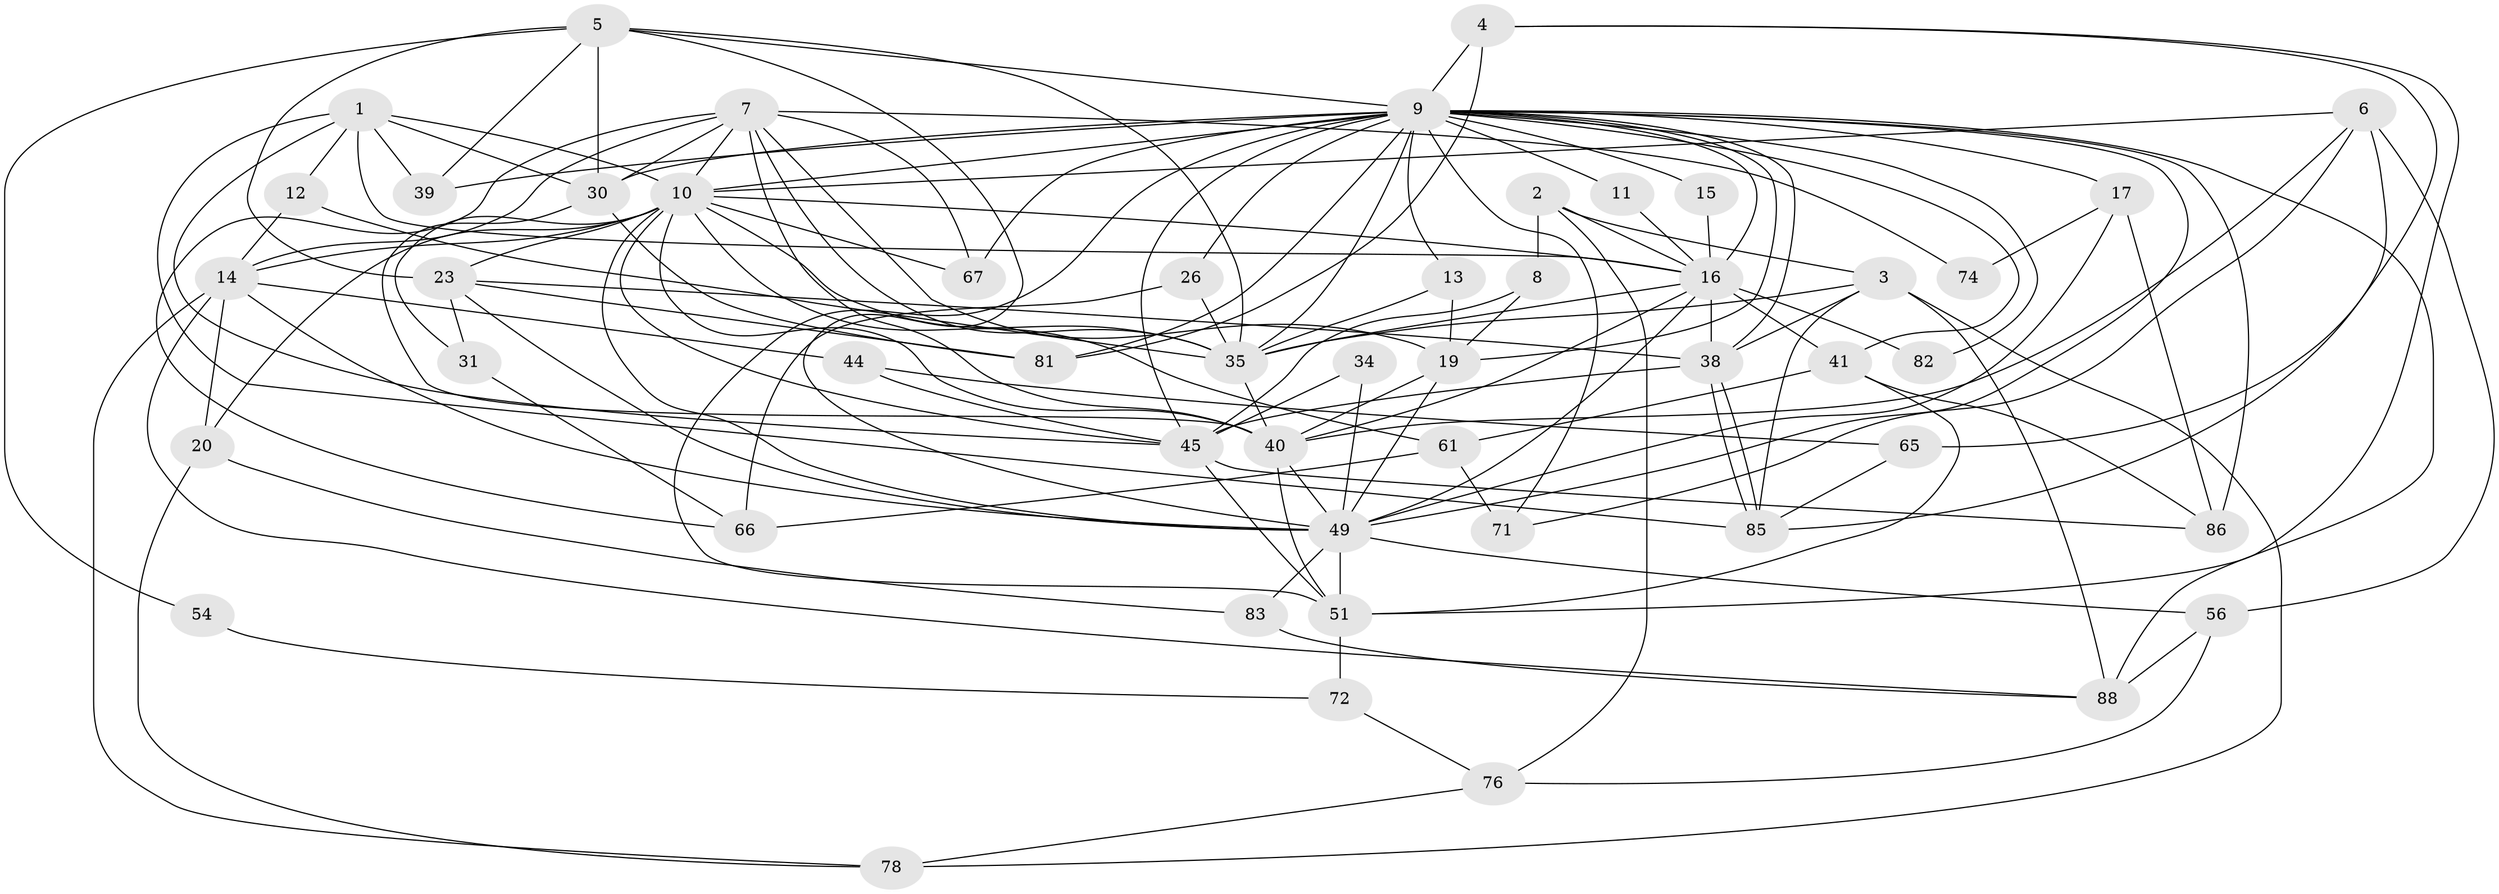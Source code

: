 // original degree distribution, {3: 0.31, 4: 0.28, 5: 0.22, 6: 0.08, 2: 0.08, 7: 0.03}
// Generated by graph-tools (version 1.1) at 2025/14/03/09/25 04:14:57]
// undirected, 50 vertices, 137 edges
graph export_dot {
graph [start="1"]
  node [color=gray90,style=filled];
  1 [super="+37"];
  2;
  3 [super="+93+50"];
  4 [super="+68"];
  5 [super="+99+32"];
  6 [super="+91+69"];
  7 [super="+27+89"];
  8;
  9 [super="+18"];
  10 [super="+47+25+80"];
  11;
  12;
  13;
  14 [super="+43+28"];
  15;
  16 [super="+22+84"];
  17;
  19 [super="+58+94"];
  20 [super="+95"];
  23 [super="+29"];
  26 [super="+87"];
  30 [super="+42"];
  31 [super="+97"];
  34;
  35 [super="+46"];
  38;
  39;
  40 [super="+73+92"];
  41 [super="+57"];
  44;
  45 [super="+48"];
  49 [super="+53+62"];
  51 [super="+59"];
  54;
  56;
  61 [super="+75"];
  65;
  66;
  67;
  71;
  72;
  74;
  76;
  78;
  81;
  82;
  83;
  85;
  86;
  88;
  1 -- 10;
  1 -- 85;
  1 -- 39;
  1 -- 12;
  1 -- 16;
  1 -- 45;
  1 -- 30;
  2 -- 8;
  2 -- 76;
  2 -- 16;
  2 -- 3;
  3 -- 85;
  3 -- 35;
  3 -- 78;
  3 -- 88;
  3 -- 38;
  4 -- 65;
  4 -- 81;
  4 -- 9 [weight=2];
  4 -- 51;
  5 -- 49;
  5 -- 35;
  5 -- 23;
  5 -- 54;
  5 -- 39;
  5 -- 30;
  5 -- 9;
  6 -- 56;
  6 -- 71;
  6 -- 10;
  6 -- 40;
  6 -- 85;
  7 -- 67;
  7 -- 14;
  7 -- 66;
  7 -- 35;
  7 -- 40;
  7 -- 74;
  7 -- 30;
  7 -- 10;
  7 -- 19;
  8 -- 19;
  8 -- 45;
  9 -- 17;
  9 -- 11 [weight=2];
  9 -- 26;
  9 -- 82 [weight=2];
  9 -- 88;
  9 -- 67;
  9 -- 71;
  9 -- 10 [weight=3];
  9 -- 13;
  9 -- 15;
  9 -- 16;
  9 -- 81;
  9 -- 19 [weight=2];
  9 -- 86 [weight=2];
  9 -- 30 [weight=2];
  9 -- 35;
  9 -- 38;
  9 -- 39;
  9 -- 41;
  9 -- 45;
  9 -- 49;
  9 -- 51;
  10 -- 49;
  10 -- 67;
  10 -- 16;
  10 -- 40;
  10 -- 61;
  10 -- 45;
  10 -- 35;
  10 -- 31;
  10 -- 14;
  10 -- 23;
  10 -- 20;
  11 -- 16;
  12 -- 14;
  12 -- 35;
  13 -- 35;
  13 -- 19;
  14 -- 20;
  14 -- 44;
  14 -- 88;
  14 -- 49;
  14 -- 78;
  15 -- 16;
  16 -- 49;
  16 -- 82;
  16 -- 38;
  16 -- 40;
  16 -- 41;
  16 -- 35;
  17 -- 86;
  17 -- 74;
  17 -- 49;
  19 -- 49 [weight=2];
  19 -- 40;
  20 -- 78;
  20 -- 83;
  23 -- 81;
  23 -- 31;
  23 -- 49;
  23 -- 38;
  26 -- 66 [weight=2];
  26 -- 35;
  30 -- 81;
  30 -- 40;
  31 -- 66;
  34 -- 49;
  34 -- 45;
  35 -- 40;
  38 -- 85;
  38 -- 85;
  38 -- 45;
  40 -- 51;
  40 -- 49;
  41 -- 86;
  41 -- 61;
  41 -- 51;
  44 -- 65;
  44 -- 45;
  45 -- 86;
  45 -- 51;
  49 -- 51;
  49 -- 83;
  49 -- 56;
  51 -- 72;
  54 -- 72;
  56 -- 76;
  56 -- 88;
  61 -- 71 [weight=2];
  61 -- 66;
  65 -- 85;
  72 -- 76;
  76 -- 78;
  83 -- 88;
}
